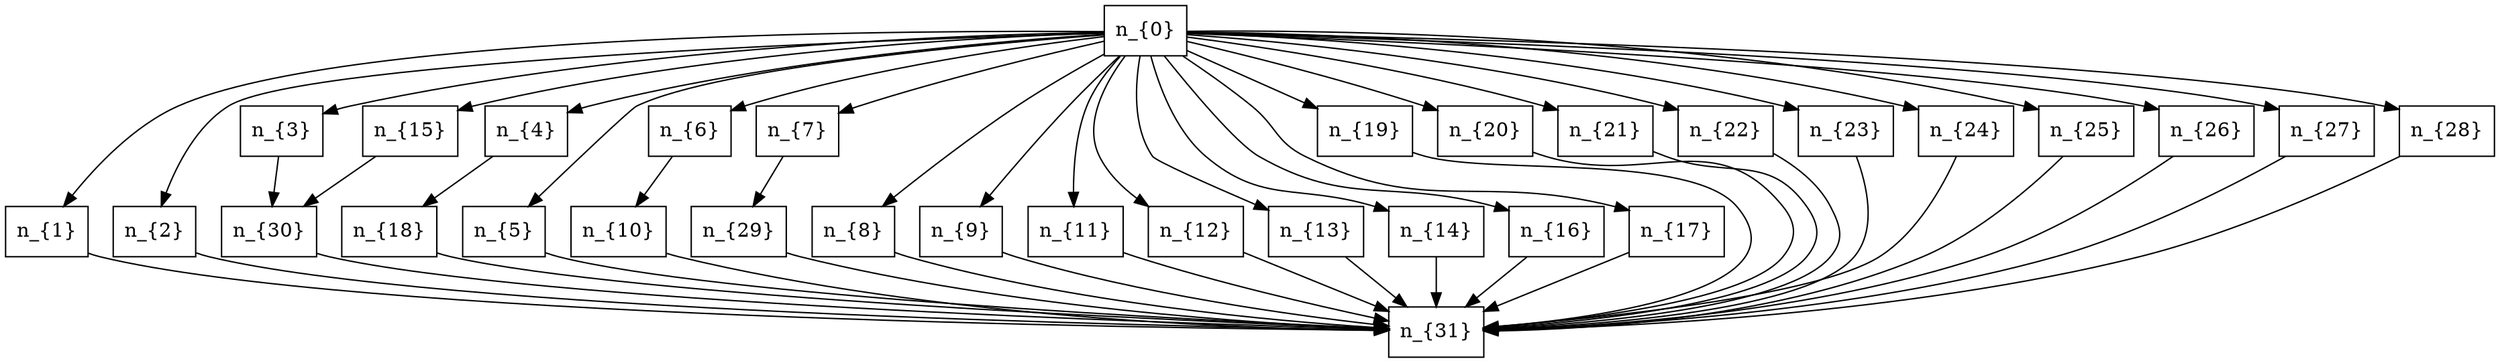 strict digraph "Task{n=32,e=0.01}" {
	graph [bb="0,0,1604.5,252",
		collapsed=0,
		cpathlen=1544630,
		deadline=5248928,
		period=5248928,
		workload=9185623
	];
	node [distance=0,
		factor=0,
		label="\N",
		marked=0,
		object=0,
		shape=rectangle,
		threads=0,
		visited=0,
		wcet=0,
		wcetone=0
	];
	"n_{0}"	 [distance=153866,
		factor=0.591138,
		height=0.5,
		object=2,
		pos="749,234",
		texlbl="${d:153866, n_{0} = \langle o_{2}, c_1:153866, c(1):153866, F:0.59 \rangle}$",
		threads=1,
		wcet=153866,
		wcetone=153866,
		width=0.75];
	"n_{1}"	 [distance=279971,
		factor=0.662345,
		height=0.5,
		object=28,
		pos="27,90",
		texlbl="${d:279971, n_{1} = \langle o_{28}, c_1:126105, c(1):126105, F:0.66 \rangle}$",
		threads=1,
		wcet=126105,
		wcetone=126105,
		width=0.75];
	"n_{0}" -> "n_{1}" [key="n_{0} -> n_{1}",
	pos="e,37.259,108.26 721.75,232.9 606.53,228.08 162.64,207.85 107,180 79.191,166.08 56.689,137.95 42.716,116.83"];
"n_{2}" [distance=615326,
	factor=0.800891,
	height=0.5,
	object=6,
	pos="99,90",
	texlbl="${d:615326, n_{2} = \langle o_{6}, c_1:461460, c(1):461460, F:0.80 \rangle}$",
	threads=1,
	wcet=461460,
	wcetone=461460,
	width=0.75];
"n_{0}" -> "n_{2}" [key="n_{0} -> n_{2}",
pos="e,101.16,108.27 721.63,233.23 608.98,229.83 184.79,214.82 137,180 117.18,165.56 107.63,138.73 103.07,118.1"];
"n_{3}" [distance=427334,
factor=0.415288,
height=0.5,
object=14,
pos="173,162",
texlbl="${d:427334, n_{3} = \langle o_{14}, c_1:273468, c(1):273468, F:0.42 \rangle}$",
threads=1,
wcet=273468,
wcetone=273468,
width=0.75];
"n_{0}" -> "n_{3}" [key="n_{0} -> n_{3}",
pos="e,200.39,176.31 721.85,232.5 626.73,227.07 309.02,207.25 211,180 210.67,179.91 210.34,179.81 210.01,179.72"];
"n_{4}" [distance=615326,
factor=0.800891,
height=0.5,
object=6,
pos="332,162",
texlbl="${d:615326, n_{4} = \langle o_{6}, c_1:461460, c(1):461460, F:0.80 \rangle}$",
threads=1,
wcet=461460,
wcetone=461460,
width=0.75];
"n_{0}" -> "n_{4}" [key="n_{0} -> n_{4}",
pos="e,359.39,173.9 721.57,232.16 659.5,227.53 503.84,213.31 378,180 375.03,179.21 371.99,178.29 368.95,177.3"];
"n_{5}" [distance=1067635,
factor=0.904876,
height=0.5,
object=18,
pos="322,90",
texlbl="${d:1067635, n_{5} = \langle o_{18}, c_1:913769, c(1):913769, F:0.90 \rangle}$",
threads=1,
wcet=913769,
wcetone=913769,
width=0.75];
"n_{0}" -> "n_{5}" [key="n_{0} -> n_{5}",
pos="e,338,108.28 721.76,231.78 651.77,225.72 467.27,207.54 413,180 397.33,172.05 366.3,139.58 344.86,115.92"];
"n_{6}" [distance=307732,
factor=0.591138,
height=0.5,
object=2,
pos="449,162",
texlbl="${d:307732, n_{6} = \langle o_{2}, c_1:153866, c(1):153866, F:0.59 \rangle}$",
threads=1,
wcet=153866,
wcetone=153866,
width=0.75];
"n_{0}" -> "n_{6}" [key="n_{0} -> n_{6}",
pos="e,476.16,176.15 721.91,230.72 673.56,224.36 569.63,208.43 486,180 485.9,179.97 485.8,179.93 485.7,179.9"];
"n_{7}" [distance=213747,
factor=0.300563,
height=0.5,
object=25,
pos="522,162",
texlbl="${d:213747, n_{7} = \langle o_{25}, c_1:59881, c(1):59881, F:0.30 \rangle}$",
threads=1,
wcet=59881,
wcetone=59881,
width=0.75];
"n_{0}" -> "n_{7}" [key="n_{0} -> n_{7}",
pos="e,549.37,174.29 721.71,227.14 685.33,217.75 619.11,199.77 564,180 562.36,179.41 560.69,178.79 559.01,178.15"];
"n_{8}" [distance=307732,
factor=0.591138,
height=0.5,
object=2,
pos="545,90",
texlbl="${d:307732, n_{8} = \langle o_{2}, c_1:153866, c(1):153866, F:0.59 \rangle}$",
threads=1,
wcet=153866,
wcetone=153866,
width=0.75];
"n_{0}" -> "n_{8}" [key="n_{0} -> n_{8}",
pos="e,565.99,108.16 721.72,219.11 703.32,208.76 678.71,194.3 658,180 628.22,159.45 596.11,133.47 573.76,114.72"];
"n_{9}" [distance=258420,
factor=0.682709,
height=0.5,
object=22,
pos="617,90",
texlbl="${d:258420, n_{9} = \langle o_{22}, c_1:104554, c(1):104554, F:0.68 \rangle}$",
threads=1,
wcet=104554,
wcetone=104554,
width=0.75];
"n_{0}" -> "n_{9}" [key="n_{0} -> n_{9}",
pos="e,631.33,108.05 729.34,215.98 718.38,205.7 704.63,192.42 693,180 673.49,159.16 652.65,134.28 637.74,115.97"];
"n_{11}" [distance=247599,
factor=0.438874,
height=0.5,
object=1,
pos="691,90",
texlbl="${d:247599, n_{11} = \langle o_{1}, c_1:93733, c(1):93733, F:0.44 \rangle}$",
threads=1,
wcet=93733,
wcetone=93733,
width=0.79167];
"n_{0}" -> "n_{11}" [key="n_{0} -> n_{11}",
pos="e,691.99,108.32 731.85,215.89 723.41,206 713.83,193.12 708,180 699.31,160.44 695.06,136.57 692.98,118.33"];
"n_{12}" [distance=258420,
factor=0.682709,
height=0.5,
object=22,
pos="766,90",
texlbl="${d:258420, n_{12} = \langle o_{22}, c_1:104554, c(1):104554, F:0.68 \rangle}$",
threads=1,
wcet=104554,
wcetone=104554,
width=0.79167];
"n_{0}" -> "n_{12}" [key="n_{0} -> n_{12}",
pos="e,742.61,108.16 734.46,215.98 721.6,197.75 706.28,168.79 716,144 720.18,133.34 727.55,123.53 735.38,115.28"];
"n_{13}" [distance=213747,
factor=0.300563,
height=0.5,
object=25,
pos="841,90",
texlbl="${d:213747, n_{13} = \langle o_{25}, c_1:59881, c(1):59881, F:0.30 \rangle}$",
threads=1,
wcet=59881,
wcetone=59881,
width=0.79167];
"n_{0}" -> "n_{13}" [key="n_{0} -> n_{13}",
pos="e,812.1,104.21 745.35,215.68 742.52,196.43 740.99,165.94 754,144 759.93,134.01 782.47,120.15 803.12,108.97"];
"n_{14}" [distance=1067635,
factor=0.904876,
height=0.5,
object=18,
pos="916,90",
texlbl="${d:1067635, n_{14} = \langle o_{18}, c_1:913769, c(1):913769, F:0.90 \rangle}$",
threads=1,
wcet=913769,
wcetone=913769,
width=0.79167];
"n_{0}" -> "n_{14}" [key="n_{0} -> n_{14}",
pos="e,887.4,104.13 753.47,215.78 759.25,195.75 771.14,163.78 792,144 820.23,117.23 838.18,123.95 877.98,108.13"];
"n_{15}" [distance=192923,
factor=2.633100,
height=0.5,
object=9,
pos="248,162",
texlbl="${d:192923, n_{15} = \langle o_{9}, c_1:39057, c(1):39057, F:2.63 \rangle}$",
threads=1,
wcet=39057,
wcetone=39057,
width=0.79167];
"n_{0}" -> "n_{15}" [key="n_{0} -> n_{15}",
pos="e,276.58,174 721.79,233.03 650.78,230.01 454.34,218.53 296,180 292.8,179.22 289.52,178.29 286.26,177.27"];
"n_{16}" [distance=615326,
factor=0.800891,
height=0.5,
object=6,
pos="991,90",
texlbl="${d:615326, n_{16} = \langle o_{6}, c_1:461460, c(1):461460, F:0.80 \rangle}$",
threads=1,
wcet=461460,
wcetone=461460,
width=0.79167];
"n_{0}" -> "n_{16}" [key="n_{0} -> n_{16}",
pos="e,962.12,104.63 763.52,215.61 782.29,192.24 814.42,153.77 830,144 876.05,115.11 898.07,127.16 952.69,108.11"];
"n_{17}" [distance=307732,
factor=0.591138,
height=0.5,
object=2,
pos="1066,90",
texlbl="${d:307732, n_{17} = \langle o_{2}, c_1:153866, c(1):153866, F:0.59 \rangle}$",
threads=1,
wcet=153866,
wcetone=153866,
width=0.79167];
"n_{0}" -> "n_{17}" [key="n_{0} -> n_{17}",
pos="e,1037.2,104.82 776.35,215.82 791.1,205.71 809.41,192.64 825,180 843.32,165.14 843.08,154.9 864,144 927.71,110.82 955.65,130.7 1027.3,\
108.13"];
"n_{19}" [distance=192923,
factor=2.633100,
height=0.5,
object=9,
pos="901,162",
texlbl="${d:192923, n_{19} = \langle o_{9}, c_1:39057, c(1):39057, F:2.63 \rangle}$",
threads=1,
wcet=39057,
wcetone=39057,
width=0.79167];
"n_{0}" -> "n_{19}" [key="n_{0} -> n_{19}",
pos="e,872.25,175.62 776.17,221.13 800.39,209.66 836.07,192.76 863.09,179.96"];
"n_{20}" [distance=615326,
factor=0.800891,
height=0.5,
object=6,
pos="976,162",
texlbl="${d:615326, n_{20} = \langle o_{6}, c_1:461460, c(1):461460, F:0.80 \rangle}$",
threads=1,
wcet=461460,
wcetone=461460,
width=0.79167];
"n_{0}" -> "n_{20}" [key="n_{0} -> n_{20}",
pos="e,947.13,176.64 776.23,227.86 811.74,219.51 875.81,203.28 937.63,180.24"];
"n_{21}" [distance=1067635,
factor=0.904876,
height=0.5,
object=18,
pos="1051,162",
texlbl="${d:1067635, n_{21} = \langle o_{18}, c_1:913769, c(1):913769, F:0.90 \rangle}$",
threads=1,
wcet=913769,
wcetone=913769,
width=0.79167];
"n_{0}" -> "n_{21}" [key="n_{0} -> n_{21}",
pos="e,1022.2,176.86 776.3,230.75 823.35,224.65 922.64,209.64 1012.7,180.06"];
"n_{22}" [distance=630861,
factor=0.973991,
height=0.5,
object=4,
pos="1126,162",
texlbl="${d:630861, n_{22} = \langle o_{4}, c_1:476995, c(1):476995, F:0.97 \rangle}$",
threads=1,
wcet=476995,
wcetone=476995,
width=0.79167];
"n_{0}" -> "n_{22}" [key="n_{0} -> n_{22}",
pos="e,1097.2,176.99 776.07,232.42 832.92,228.52 968.71,216.22 1087.6,179.98"];
"n_{23}" [distance=279971,
factor=0.662345,
height=0.5,
object=28,
pos="1201,162",
texlbl="${d:279971, n_{23} = \langle o_{28}, c_1:126105, c(1):126105, F:0.66 \rangle}$",
threads=1,
wcet=126105,
wcetone=126105,
width=0.79167];
"n_{0}" -> "n_{23}" [key="n_{0} -> n_{23}",
pos="e,1172.3,177.07 776.33,233.47 842.22,231.57 1014.7,222.82 1162.6,179.94"];
"n_{24}" [distance=307732,
factor=0.591138,
height=0.5,
object=2,
pos="1276,162",
texlbl="${d:307732, n_{24} = \langle o_{2}, c_1:153866, c(1):153866, F:0.59 \rangle}$",
threads=1,
wcet=153866,
wcetone=153866,
width=0.79167];
"n_{0}" -> "n_{24}" [key="n_{0} -> n_{24}",
pos="e,1247.3,177.13 776.19,232.23 862.85,226.41 1132.6,206.83 1237.4,179.84"];
"n_{25}" [distance=630861,
factor=0.973991,
height=0.5,
object=4,
pos="1351,162",
texlbl="${d:630861, n_{25} = \langle o_{4}, c_1:476995, c(1):476995, F:0.97 \rangle}$",
threads=1,
wcet=476995,
wcetone=476995,
width=0.79167];
"n_{0}" -> "n_{25}" [key="n_{0} -> n_{25}",
pos="e,1322.3,177.17 776.15,232.69 871.58,227.88 1191.9,210.08 1312.3,179.84"];
"n_{26}" [distance=247599,
factor=0.438874,
height=0.5,
object=1,
pos="1426,162",
texlbl="${d:247599, n_{26} = \langle o_{1}, c_1:93733, c(1):93733, F:0.44 \rangle}$",
threads=1,
wcet=93733,
wcetone=93733,
width=0.79167];
"n_{0}" -> "n_{26}" [key="n_{0} -> n_{26}",
pos="e,1397.3,177.2 776.03,233.04 879.61,229.17 1251.8,213.37 1387.6,179.76"];
"n_{27}" [distance=307732,
factor=0.591138,
height=0.5,
object=2,
pos="1501,162",
texlbl="${d:307732, n_{27} = \langle o_{2}, c_1:153866, c(1):153866, F:0.59 \rangle}$",
threads=1,
wcet=153866,
wcetone=153866,
width=0.79167];
"n_{0}" -> "n_{27}" [key="n_{0} -> n_{27}",
pos="e,1472.3,177.23 776.04,233.31 887.33,230.29 1310.8,216.74 1462.3,179.81"];
"n_{28}" [distance=630861,
factor=0.973991,
height=0.5,
object=4,
pos="1576,162",
texlbl="${d:630861, n_{28} = \langle o_{4}, c_1:476995, c(1):476995, F:0.97 \rangle}$",
threads=1,
wcet=476995,
wcetone=476995,
width=0.79167];
"n_{0}" -> "n_{28}" [key="n_{0} -> n_{28}",
pos="e,1547.3,177.25 776.38,233.53 895.63,231.28 1370.8,220.08 1537.5,179.75"];
"n_{31}" [distance=1544630,
factor=0.973991,
height=0.5,
object=4,
pos="916,18",
texlbl="${d:1544630, n_{31} = \langle o_{4}, c_1:476995, c(1):476995, F:0.97 \rangle}$",
threads=1,
wcet=476995,
wcetone=476995,
width=0.79167];
"n_{1}" -> "n_{31}" [key="n_{1} -> n_{31}",
pos="e,887.31,18.287 54.068,75.06 57.02,73.858 60.031,72.801 63,72 219.72,29.733 731.54,20.27 877.08,18.412"];
"n_{2}" -> "n_{31}" [key="n_{2} -> n_{31}",
pos="e,887.34,18.522 126.02,75.413 129.32,74.07 132.69,72.885 136,72 278.35,33.986 740.2,21.612 877.29,18.729"];
"n_{30}" [distance=521067,
factor=0.438874,
height=0.5,
object=1,
pos="173,90",
texlbl="${d:521067, n_{30} = \langle o_{1}, c_1:93733, c(1):93733, F:0.44 \rangle}$",
threads=1,
wcet=93733,
wcetone=93733,
width=0.79167];
"n_{3}" -> "n_{30}" [key="n_{3} -> n_{30}",
pos="e,173,108.41 173,143.83 173,136.13 173,126.97 173,118.42"];
"n_{18}" [distance=888794,
factor=0.415288,
height=0.5,
object=14,
pos="248,90",
texlbl="${d:888794, n_{18} = \langle o_{14}, c_1:273468, c(1):273468, F:0.42 \rangle}$",
threads=1,
wcet=273468,
wcetone=273468,
width=0.79167];
"n_{4}" -> "n_{18}" [key="n_{4} -> n_{18}",
pos="e,269.19,108.16 310.8,143.83 300.56,135.05 288.1,124.37 276.99,114.85"];
"n_{5}" -> "n_{31}" [key="n_{5} -> n_{31}",
pos="e,887.2,19.44 349.05,75.503 352.34,74.144 355.7,72.93 359,72 456.85,44.422 766.97,25.845 876.9,19.983"];
"n_{10}" [distance=461598,
factor=0.591138,
height=0.5,
object=2,
pos="396,90",
texlbl="${d:461598, n_{10} = \langle o_{2}, c_1:153866, c(1):153866, F:0.59 \rangle}$",
threads=1,
wcet=153866,
wcetone=153866,
width=0.79167];
"n_{6}" -> "n_{10}" [key="n_{6} -> n_{10}",
pos="e,409.55,108.41 435.63,143.83 429.58,135.62 422.32,125.76 415.68,116.73"];
"n_{29}" [distance=339852,
factor=0.662345,
height=0.5,
object=28,
pos="471,90",
texlbl="${d:339852, n_{29} = \langle o_{28}, c_1:126105, c(1):126105, F:0.66 \rangle}$",
threads=1,
wcet=126105,
wcetone=126105,
width=0.79167];
"n_{7}" -> "n_{29}" [key="n_{7} -> n_{29}",
pos="e,484.04,108.41 509.13,143.83 503.32,135.62 496.33,125.76 489.94,116.73"];
"n_{8}" -> "n_{31}" [key="n_{8} -> n_{31}",
pos="e,887.08,19.704 572.15,75.353 575.09,74.094 578.07,72.943 581,72 684.62,38.608 813.22,25.286 876.73,20.459"];
"n_{9}" -> "n_{31}" [key="n_{9} -> n_{31}",
pos="e,887.47,21.504 644.16,75.849 647.42,74.428 650.75,73.105 654,72 731.12,45.754 825.57,30.122 877.39,22.882"];
"n_{11}" -> "n_{31}" [key="n_{11} -> n_{31}",
pos="e,887.34,24.745 719.84,75.751 722.9,74.414 726,73.137 729,72 779.12,53.034 838.91,36.843 877.15,27.267"];
"n_{12}" -> "n_{31}" [key="n_{12} -> n_{31}",
pos="e,887.28,31.784 794.57,76.288 818.26,64.914 852.15,48.646 878.11,36.186"];
"n_{13}" -> "n_{31}" [key="n_{13} -> n_{31}",
pos="e,897.08,36.163 859.93,71.831 868.99,63.134 879.98,52.578 889.83,43.127"];
"n_{14}" -> "n_{31}" [key="n_{14} -> n_{31}",
pos="e,916,36.413 916,71.831 916,64.131 916,54.974 916,46.417"];
"n_{15}" -> "n_{30}" [key="n_{15} -> n_{30}",
pos="e,191.92,108.16 229.07,143.83 220.01,135.13 209.02,124.58 199.17,115.13"];
"n_{16}" -> "n_{31}" [key="n_{16} -> n_{31}",
pos="e,934.92,36.163 972.07,71.831 963.01,63.134 952.02,52.578 942.17,43.127"];
"n_{17}" -> "n_{31}" [key="n_{17} -> n_{31}",
pos="e,944.82,31.705 1037.3,76.026 1034.5,74.663 1031.7,73.303 1029,72 1004.1,59.99 976.04,46.585 954.12,36.136"];
"n_{19}" -> "n_{31}" [key="n_{19} -> n_{31}",
pos="e,944.62,20.833 929.76,147.54 932.84,146.25 935.96,145.04 939,144 1010,119.78 1056.9,166.46 1104,108 1147.3,54.229 1021.6,30.617 \
954.81,22.077"];
"n_{20}" -> "n_{31}" [key="n_{20} -> n_{31}",
pos="e,944.52,21.219 1004.9,147.88 1007.9,146.52 1011,145.2 1014,144 1060.9,125.14 1092.4,149.05 1122,108 1131.4,95.02 1131.8,84.667 \
1122,72 1101.7,45.725 1008.6,29.745 954.73,22.543"];
"n_{21}" -> "n_{31}" [key="n_{21} -> n_{31}",
pos="e,944.7,20.624 1079.9,148.16 1103,136.48 1132.4,119.81 1139,108 1146.8,94.038 1148.9,84.575 1139,72 1116.5,43.412 1012.6,28.13 954.91,\
21.719"];
"n_{22}" -> "n_{31}" [key="n_{22} -> n_{31}",
pos="e,944.62,20.085 1141.4,143.66 1155.8,124.1 1172.9,93.092 1156,72 1131.2,41.026 1016,26.571 954.7,20.97"];
"n_{23}" -> "n_{31}" [key="n_{23} -> n_{31}",
pos="e,944.91,20.425 1200.6,143.96 1199,123.48 1193.3,90.499 1173,72 1141.5,43.301 1018.8,27.709 954.99,21.394"];
"n_{24}" -> "n_{31}" [key="n_{24} -> n_{31}",
pos="e,944.74,21.131 1265.4,143.93 1252.2,123.09 1227.5,89.462 1197,72 1156.2,48.623 1022,30.283 954.9,22.319"];
"n_{25}" -> "n_{31}" [key="n_{25} -> n_{31}",
pos="e,944.76,21.178 1332.8,143.91 1310.8,123.05 1271.4,89.407 1231,72 1181.8,50.821 1027.7,30.883 954.9,22.353"];
"n_{26}" -> "n_{31}" [key="n_{26} -> n_{31}",
pos="e,944.66,20.889 1402.2,143.91 1373.4,123.04 1322.8,89.389 1274,72 1215.6,51.212 1034.8,30.416 954.81,21.953"];
"n_{27}" -> "n_{31}" [key="n_{27} -> n_{31}",
pos="e,944.71,20.527 1472.8,143.87 1439,122.96 1379.6,89.273 1324,72 1255.4,50.703 1042.9,29.547 954.81,21.449"];
"n_{28}" -> "n_{31}" [key="n_{28} -> n_{31}",
pos="e,944.76,20.177 1547.2,145.21 1510,124.33 1442.4,89.311 1380,72 1300.1,49.83 1051.6,28.608 954.96,20.977"];
"n_{30}" -> "n_{31}" [key="n_{30} -> n_{31}",
pos="e,887.42,18.801 201.63,75.108 204.74,73.896 207.9,72.824 211,72 338.52,38.157 748.95,23.075 877.28,19.109"];
"n_{18}" -> "n_{31}" [key="n_{18} -> n_{31}",
pos="e,887.23,19.108 276.64,75.136 279.74,73.92 282.9,72.838 286,72 398.51,41.594 757.82,24.477 877.1,19.523"];
"n_{10}" -> "n_{31}" [key="n_{10} -> n_{31}",
pos="e,887.39,19.961 424.66,75.219 427.76,73.986 430.91,72.878 434,72 517.32,48.313 778.07,27.819 877.21,20.687"];
"n_{29}" -> "n_{31}" [key="n_{29} -> n_{31}",
pos="e,887.49,18.76 499.68,75.284 502.78,74.038 505.92,72.91 509,72 640.45,33.182 804.06,22.212 877.35,19.156"];
}
